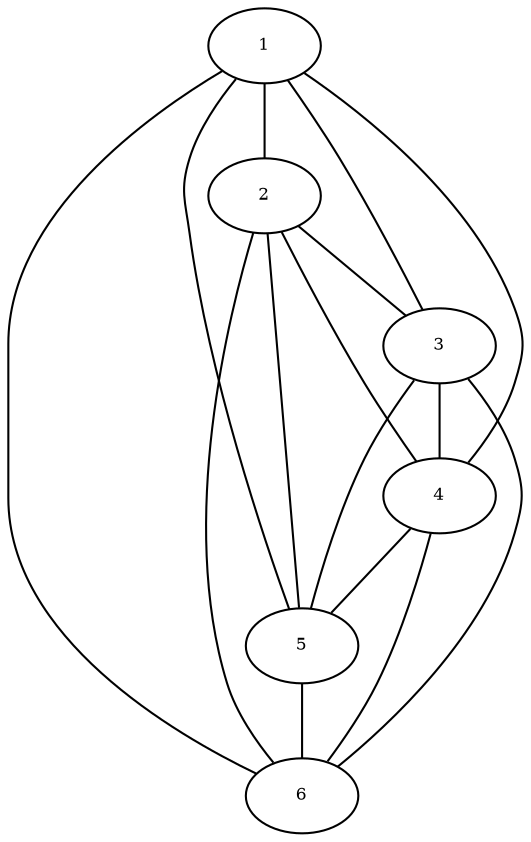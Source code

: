 graph RGL__AdjacencyGraph {
    1 [
        fontsize = 8,
        label = 1
    ]

    2 [
        fontsize = 8,
        label = 2
    ]

    3 [
        fontsize = 8,
        label = 3
    ]

    4 [
        fontsize = 8,
        label = 4
    ]

    5 [
        fontsize = 8,
        label = 5
    ]

    6 [
        fontsize = 8,
        label = 6
    ]

    1 -- 2 [
        fontsize = 8
    ]

    1 -- 3 [
        fontsize = 8
    ]

    1 -- 4 [
        fontsize = 8
    ]

    1 -- 5 [
        fontsize = 8
    ]

    1 -- 6 [
        fontsize = 8
    ]

    2 -- 3 [
        fontsize = 8
    ]

    2 -- 4 [
        fontsize = 8
    ]

    2 -- 5 [
        fontsize = 8
    ]

    2 -- 6 [
        fontsize = 8
    ]

    3 -- 4 [
        fontsize = 8
    ]

    3 -- 5 [
        fontsize = 8
    ]

    3 -- 6 [
        fontsize = 8
    ]

    4 -- 5 [
        fontsize = 8
    ]

    4 -- 6 [
        fontsize = 8
    ]

    5 -- 6 [
        fontsize = 8
    ]
}
